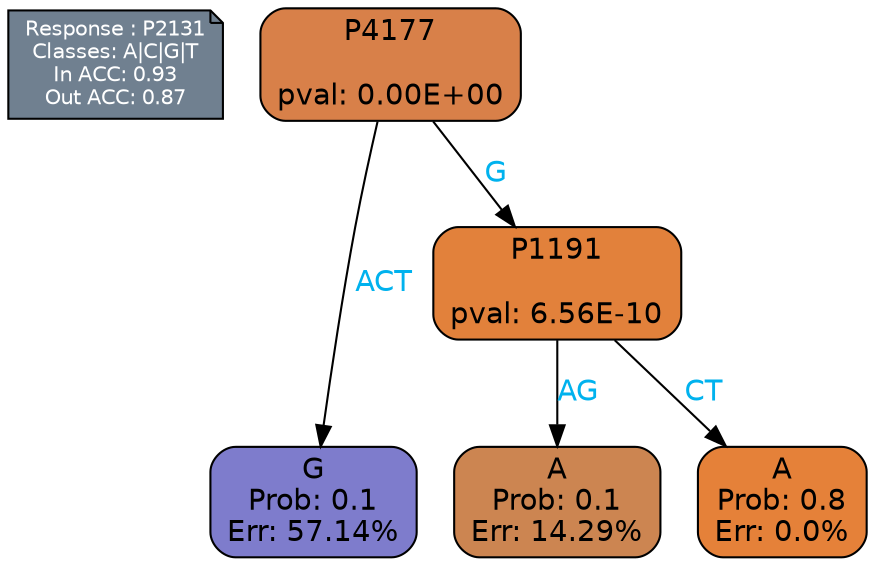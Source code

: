 digraph Tree {
node [shape=box, style="filled, rounded", color="black", fontname=helvetica] ;
graph [ranksep=equally, splines=polylines, bgcolor=transparent, dpi=600] ;
edge [fontname=helvetica] ;
LEGEND [label="Response : P2131
Classes: A|C|G|T
In ACC: 0.93
Out ACC: 0.87
",shape=note,align=left,style=filled,fillcolor="slategray",fontcolor="white",fontsize=10];1 [label="P4177

pval: 0.00E+00", fillcolor="#d88049"] ;
2 [label="G
Prob: 0.1
Err: 57.14%", fillcolor="#7e7ccc"] ;
3 [label="P1191

pval: 6.56E-10", fillcolor="#e2813b"] ;
4 [label="A
Prob: 0.1
Err: 14.29%", fillcolor="#cc8551"] ;
5 [label="A
Prob: 0.8
Err: 0.0%", fillcolor="#e58139"] ;
1 -> 2 [label="ACT",fontcolor=deepskyblue2] ;
1 -> 3 [label="G",fontcolor=deepskyblue2] ;
3 -> 4 [label="AG",fontcolor=deepskyblue2] ;
3 -> 5 [label="CT",fontcolor=deepskyblue2] ;
{rank = same; 2;4;5;}{rank = same; LEGEND;1;}}